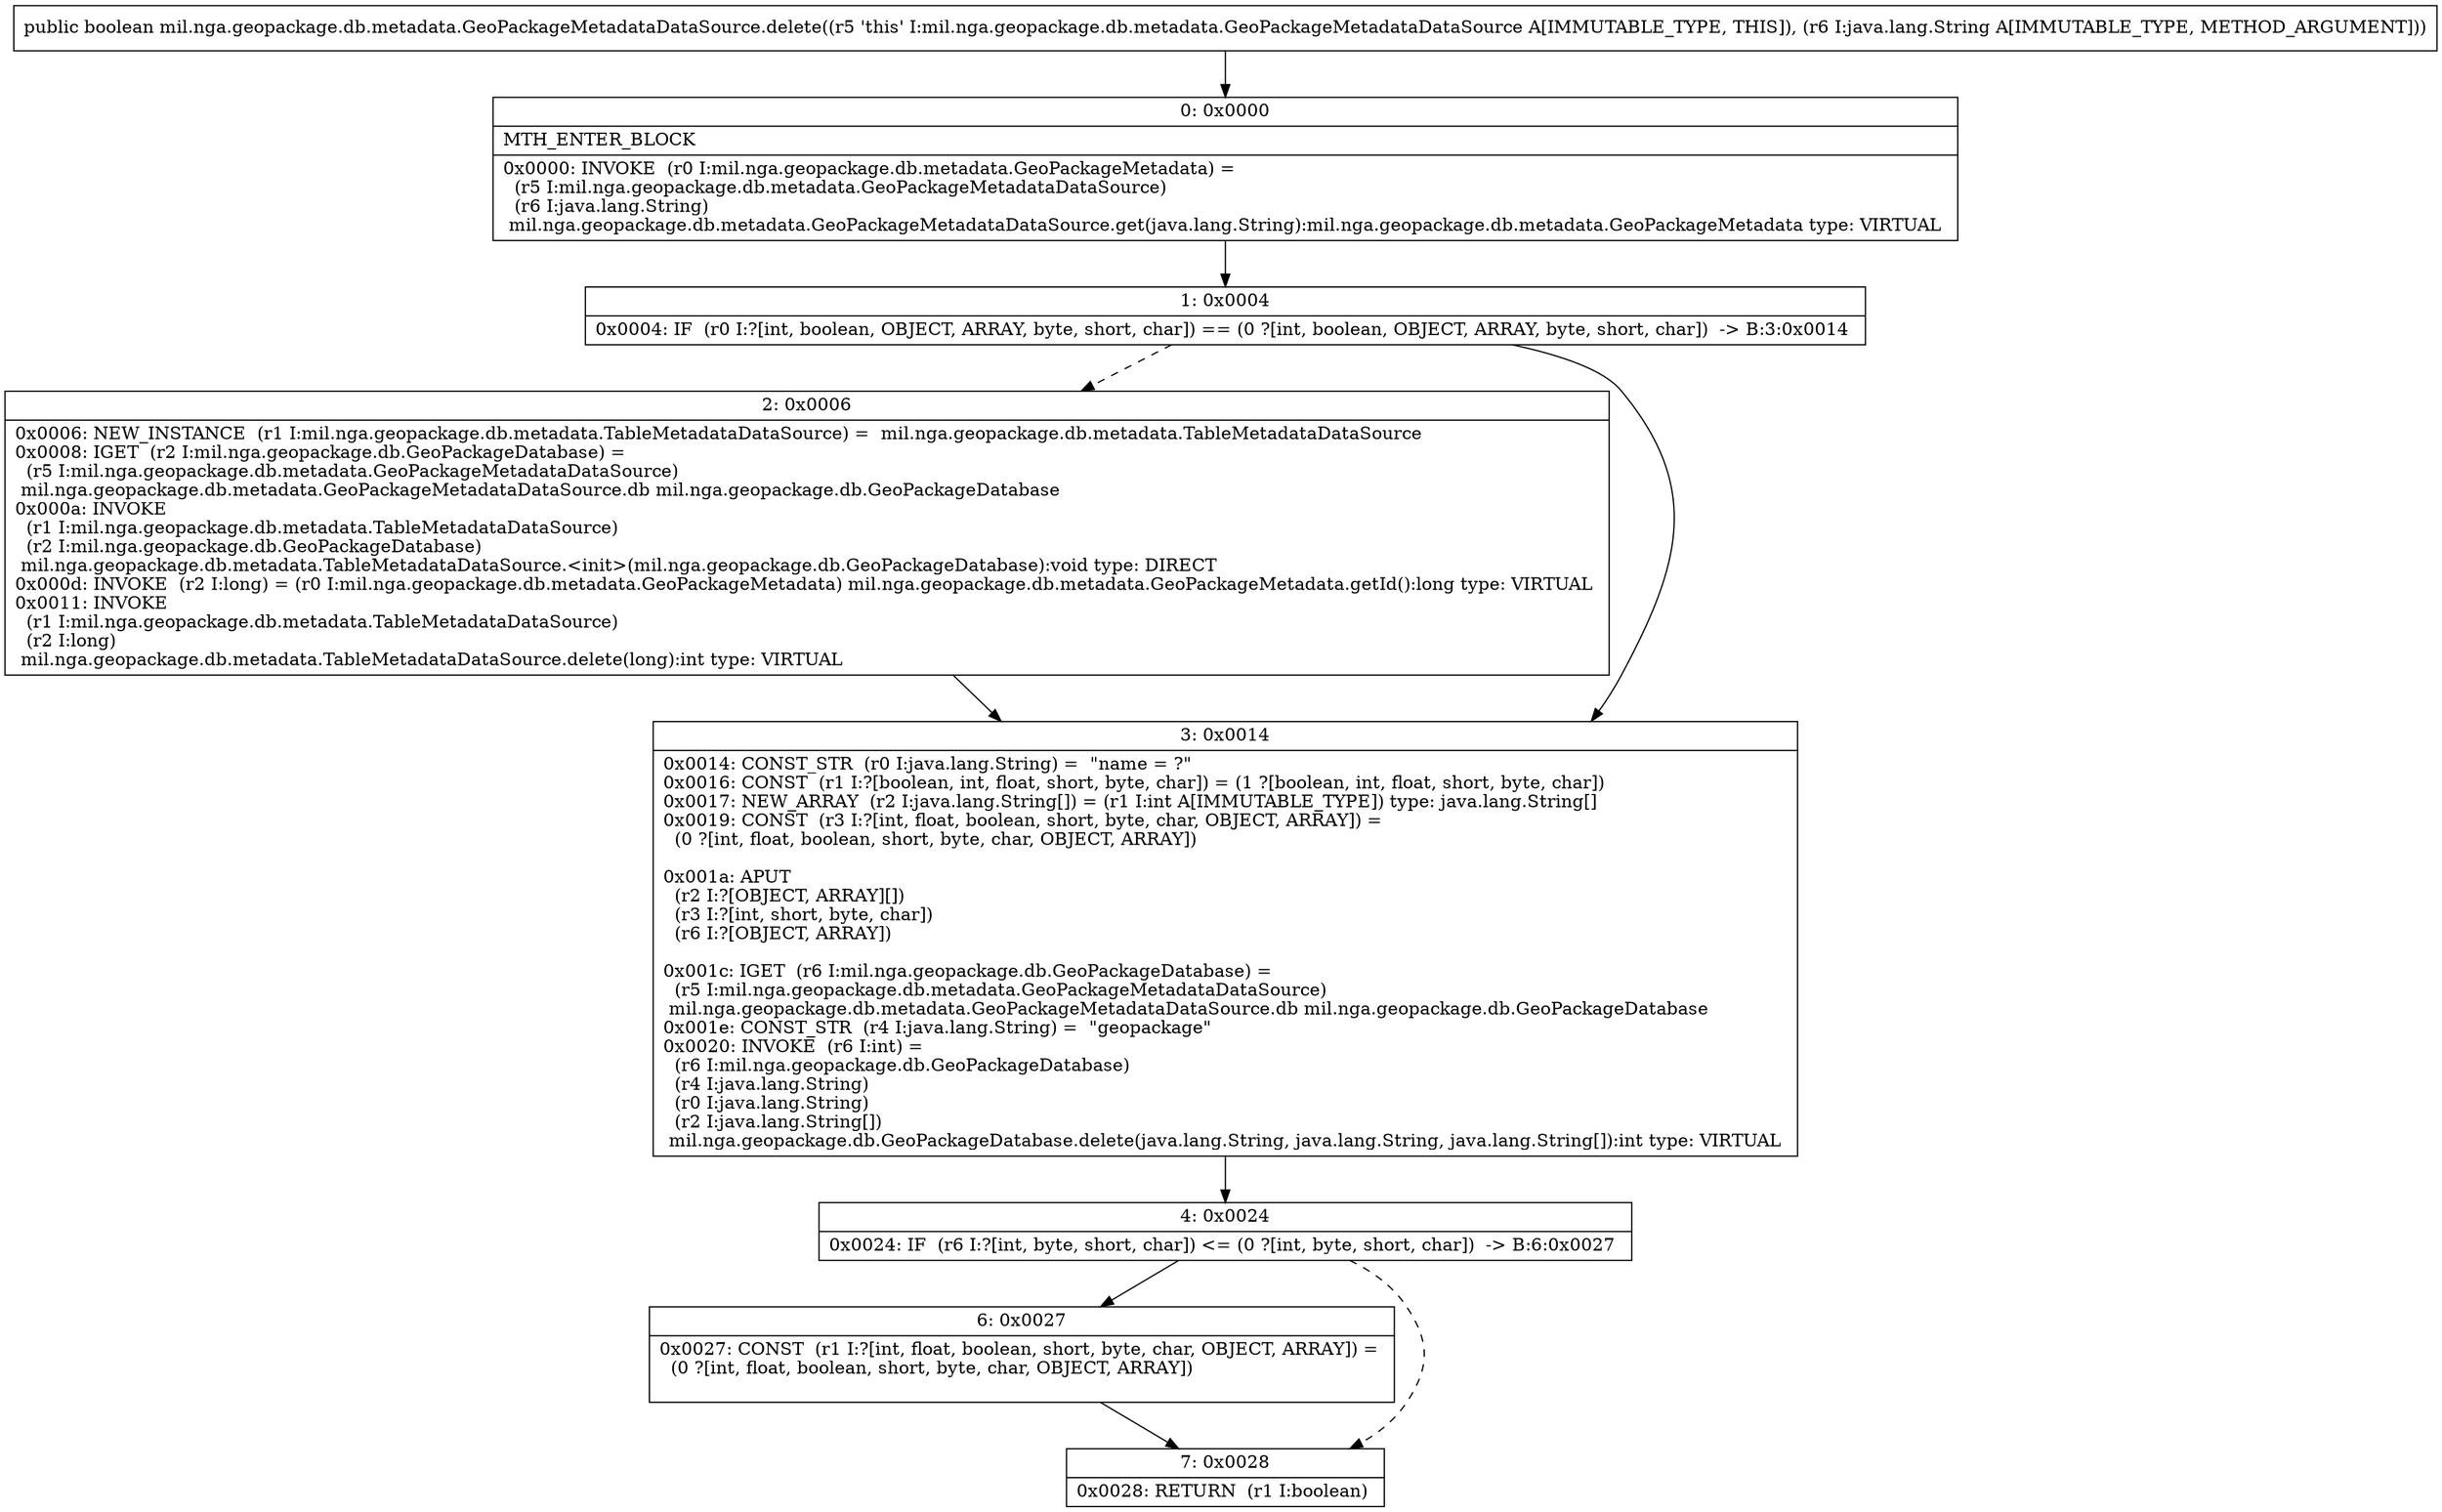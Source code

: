 digraph "CFG formil.nga.geopackage.db.metadata.GeoPackageMetadataDataSource.delete(Ljava\/lang\/String;)Z" {
Node_0 [shape=record,label="{0\:\ 0x0000|MTH_ENTER_BLOCK\l|0x0000: INVOKE  (r0 I:mil.nga.geopackage.db.metadata.GeoPackageMetadata) = \l  (r5 I:mil.nga.geopackage.db.metadata.GeoPackageMetadataDataSource)\l  (r6 I:java.lang.String)\l mil.nga.geopackage.db.metadata.GeoPackageMetadataDataSource.get(java.lang.String):mil.nga.geopackage.db.metadata.GeoPackageMetadata type: VIRTUAL \l}"];
Node_1 [shape=record,label="{1\:\ 0x0004|0x0004: IF  (r0 I:?[int, boolean, OBJECT, ARRAY, byte, short, char]) == (0 ?[int, boolean, OBJECT, ARRAY, byte, short, char])  \-\> B:3:0x0014 \l}"];
Node_2 [shape=record,label="{2\:\ 0x0006|0x0006: NEW_INSTANCE  (r1 I:mil.nga.geopackage.db.metadata.TableMetadataDataSource) =  mil.nga.geopackage.db.metadata.TableMetadataDataSource \l0x0008: IGET  (r2 I:mil.nga.geopackage.db.GeoPackageDatabase) = \l  (r5 I:mil.nga.geopackage.db.metadata.GeoPackageMetadataDataSource)\l mil.nga.geopackage.db.metadata.GeoPackageMetadataDataSource.db mil.nga.geopackage.db.GeoPackageDatabase \l0x000a: INVOKE  \l  (r1 I:mil.nga.geopackage.db.metadata.TableMetadataDataSource)\l  (r2 I:mil.nga.geopackage.db.GeoPackageDatabase)\l mil.nga.geopackage.db.metadata.TableMetadataDataSource.\<init\>(mil.nga.geopackage.db.GeoPackageDatabase):void type: DIRECT \l0x000d: INVOKE  (r2 I:long) = (r0 I:mil.nga.geopackage.db.metadata.GeoPackageMetadata) mil.nga.geopackage.db.metadata.GeoPackageMetadata.getId():long type: VIRTUAL \l0x0011: INVOKE  \l  (r1 I:mil.nga.geopackage.db.metadata.TableMetadataDataSource)\l  (r2 I:long)\l mil.nga.geopackage.db.metadata.TableMetadataDataSource.delete(long):int type: VIRTUAL \l}"];
Node_3 [shape=record,label="{3\:\ 0x0014|0x0014: CONST_STR  (r0 I:java.lang.String) =  \"name = ?\" \l0x0016: CONST  (r1 I:?[boolean, int, float, short, byte, char]) = (1 ?[boolean, int, float, short, byte, char]) \l0x0017: NEW_ARRAY  (r2 I:java.lang.String[]) = (r1 I:int A[IMMUTABLE_TYPE]) type: java.lang.String[] \l0x0019: CONST  (r3 I:?[int, float, boolean, short, byte, char, OBJECT, ARRAY]) = \l  (0 ?[int, float, boolean, short, byte, char, OBJECT, ARRAY])\l \l0x001a: APUT  \l  (r2 I:?[OBJECT, ARRAY][])\l  (r3 I:?[int, short, byte, char])\l  (r6 I:?[OBJECT, ARRAY])\l \l0x001c: IGET  (r6 I:mil.nga.geopackage.db.GeoPackageDatabase) = \l  (r5 I:mil.nga.geopackage.db.metadata.GeoPackageMetadataDataSource)\l mil.nga.geopackage.db.metadata.GeoPackageMetadataDataSource.db mil.nga.geopackage.db.GeoPackageDatabase \l0x001e: CONST_STR  (r4 I:java.lang.String) =  \"geopackage\" \l0x0020: INVOKE  (r6 I:int) = \l  (r6 I:mil.nga.geopackage.db.GeoPackageDatabase)\l  (r4 I:java.lang.String)\l  (r0 I:java.lang.String)\l  (r2 I:java.lang.String[])\l mil.nga.geopackage.db.GeoPackageDatabase.delete(java.lang.String, java.lang.String, java.lang.String[]):int type: VIRTUAL \l}"];
Node_4 [shape=record,label="{4\:\ 0x0024|0x0024: IF  (r6 I:?[int, byte, short, char]) \<= (0 ?[int, byte, short, char])  \-\> B:6:0x0027 \l}"];
Node_6 [shape=record,label="{6\:\ 0x0027|0x0027: CONST  (r1 I:?[int, float, boolean, short, byte, char, OBJECT, ARRAY]) = \l  (0 ?[int, float, boolean, short, byte, char, OBJECT, ARRAY])\l \l}"];
Node_7 [shape=record,label="{7\:\ 0x0028|0x0028: RETURN  (r1 I:boolean) \l}"];
MethodNode[shape=record,label="{public boolean mil.nga.geopackage.db.metadata.GeoPackageMetadataDataSource.delete((r5 'this' I:mil.nga.geopackage.db.metadata.GeoPackageMetadataDataSource A[IMMUTABLE_TYPE, THIS]), (r6 I:java.lang.String A[IMMUTABLE_TYPE, METHOD_ARGUMENT])) }"];
MethodNode -> Node_0;
Node_0 -> Node_1;
Node_1 -> Node_2[style=dashed];
Node_1 -> Node_3;
Node_2 -> Node_3;
Node_3 -> Node_4;
Node_4 -> Node_6;
Node_4 -> Node_7[style=dashed];
Node_6 -> Node_7;
}

